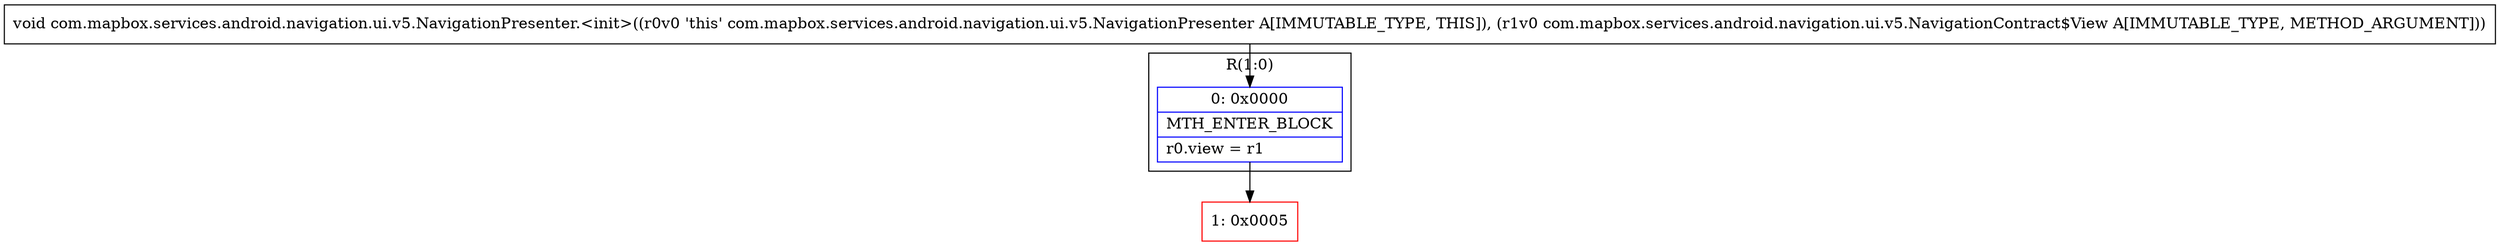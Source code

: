 digraph "CFG forcom.mapbox.services.android.navigation.ui.v5.NavigationPresenter.\<init\>(Lcom\/mapbox\/services\/android\/navigation\/ui\/v5\/NavigationContract$View;)V" {
subgraph cluster_Region_1318260745 {
label = "R(1:0)";
node [shape=record,color=blue];
Node_0 [shape=record,label="{0\:\ 0x0000|MTH_ENTER_BLOCK\l|r0.view = r1\l}"];
}
Node_1 [shape=record,color=red,label="{1\:\ 0x0005}"];
MethodNode[shape=record,label="{void com.mapbox.services.android.navigation.ui.v5.NavigationPresenter.\<init\>((r0v0 'this' com.mapbox.services.android.navigation.ui.v5.NavigationPresenter A[IMMUTABLE_TYPE, THIS]), (r1v0 com.mapbox.services.android.navigation.ui.v5.NavigationContract$View A[IMMUTABLE_TYPE, METHOD_ARGUMENT])) }"];
MethodNode -> Node_0;
Node_0 -> Node_1;
}

